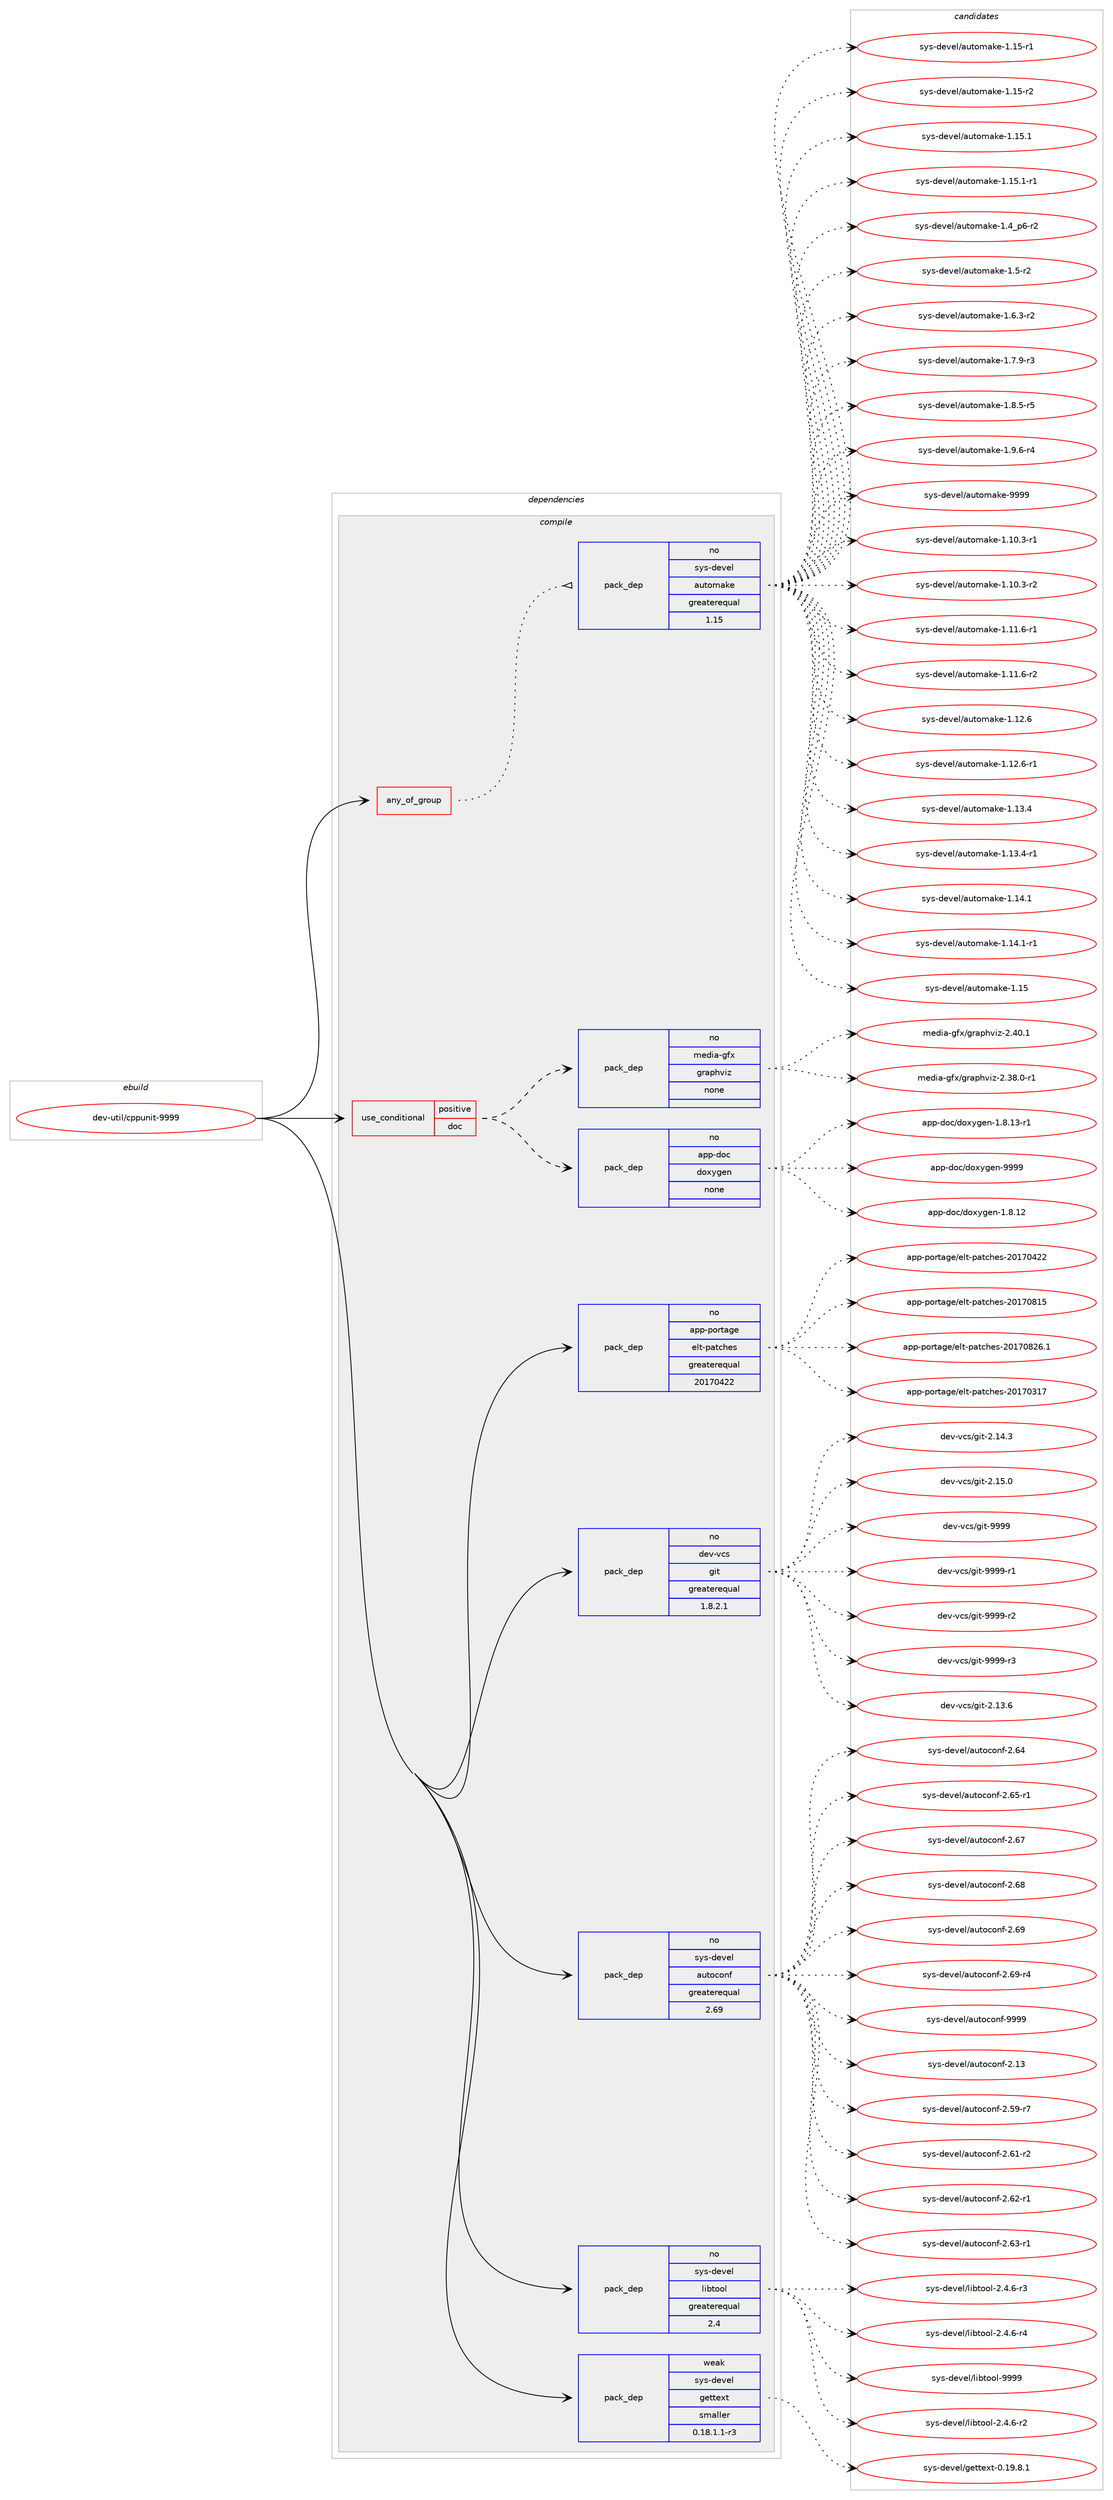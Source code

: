 digraph prolog {

# *************
# Graph options
# *************

newrank=true;
concentrate=true;
compound=true;
graph [rankdir=LR,fontname=Helvetica,fontsize=10,ranksep=1.5];#, ranksep=2.5, nodesep=0.2];
edge  [arrowhead=vee];
node  [fontname=Helvetica,fontsize=10];

# **********
# The ebuild
# **********

subgraph cluster_leftcol {
color=gray;
rank=same;
label=<<i>ebuild</i>>;
id [label="dev-util/cppunit-9999", color=red, width=4, href="../dev-util/cppunit-9999.svg"];
}

# ****************
# The dependencies
# ****************

subgraph cluster_midcol {
color=gray;
label=<<i>dependencies</i>>;
subgraph cluster_compile {
fillcolor="#eeeeee";
style=filled;
label=<<i>compile</i>>;
subgraph any4166 {
dependency283598 [label=<<TABLE BORDER="0" CELLBORDER="1" CELLSPACING="0" CELLPADDING="4"><TR><TD CELLPADDING="10">any_of_group</TD></TR></TABLE>>, shape=none, color=red];subgraph pack201731 {
dependency283599 [label=<<TABLE BORDER="0" CELLBORDER="1" CELLSPACING="0" CELLPADDING="4" WIDTH="220"><TR><TD ROWSPAN="6" CELLPADDING="30">pack_dep</TD></TR><TR><TD WIDTH="110">no</TD></TR><TR><TD>sys-devel</TD></TR><TR><TD>automake</TD></TR><TR><TD>greaterequal</TD></TR><TR><TD>1.15</TD></TR></TABLE>>, shape=none, color=blue];
}
dependency283598:e -> dependency283599:w [weight=20,style="dotted",arrowhead="oinv"];
}
id:e -> dependency283598:w [weight=20,style="solid",arrowhead="vee"];
subgraph cond77653 {
dependency283600 [label=<<TABLE BORDER="0" CELLBORDER="1" CELLSPACING="0" CELLPADDING="4"><TR><TD ROWSPAN="3" CELLPADDING="10">use_conditional</TD></TR><TR><TD>positive</TD></TR><TR><TD>doc</TD></TR></TABLE>>, shape=none, color=red];
subgraph pack201732 {
dependency283601 [label=<<TABLE BORDER="0" CELLBORDER="1" CELLSPACING="0" CELLPADDING="4" WIDTH="220"><TR><TD ROWSPAN="6" CELLPADDING="30">pack_dep</TD></TR><TR><TD WIDTH="110">no</TD></TR><TR><TD>app-doc</TD></TR><TR><TD>doxygen</TD></TR><TR><TD>none</TD></TR><TR><TD></TD></TR></TABLE>>, shape=none, color=blue];
}
dependency283600:e -> dependency283601:w [weight=20,style="dashed",arrowhead="vee"];
subgraph pack201733 {
dependency283602 [label=<<TABLE BORDER="0" CELLBORDER="1" CELLSPACING="0" CELLPADDING="4" WIDTH="220"><TR><TD ROWSPAN="6" CELLPADDING="30">pack_dep</TD></TR><TR><TD WIDTH="110">no</TD></TR><TR><TD>media-gfx</TD></TR><TR><TD>graphviz</TD></TR><TR><TD>none</TD></TR><TR><TD></TD></TR></TABLE>>, shape=none, color=blue];
}
dependency283600:e -> dependency283602:w [weight=20,style="dashed",arrowhead="vee"];
}
id:e -> dependency283600:w [weight=20,style="solid",arrowhead="vee"];
subgraph pack201734 {
dependency283603 [label=<<TABLE BORDER="0" CELLBORDER="1" CELLSPACING="0" CELLPADDING="4" WIDTH="220"><TR><TD ROWSPAN="6" CELLPADDING="30">pack_dep</TD></TR><TR><TD WIDTH="110">no</TD></TR><TR><TD>app-portage</TD></TR><TR><TD>elt-patches</TD></TR><TR><TD>greaterequal</TD></TR><TR><TD>20170422</TD></TR></TABLE>>, shape=none, color=blue];
}
id:e -> dependency283603:w [weight=20,style="solid",arrowhead="vee"];
subgraph pack201735 {
dependency283604 [label=<<TABLE BORDER="0" CELLBORDER="1" CELLSPACING="0" CELLPADDING="4" WIDTH="220"><TR><TD ROWSPAN="6" CELLPADDING="30">pack_dep</TD></TR><TR><TD WIDTH="110">no</TD></TR><TR><TD>dev-vcs</TD></TR><TR><TD>git</TD></TR><TR><TD>greaterequal</TD></TR><TR><TD>1.8.2.1</TD></TR></TABLE>>, shape=none, color=blue];
}
id:e -> dependency283604:w [weight=20,style="solid",arrowhead="vee"];
subgraph pack201736 {
dependency283605 [label=<<TABLE BORDER="0" CELLBORDER="1" CELLSPACING="0" CELLPADDING="4" WIDTH="220"><TR><TD ROWSPAN="6" CELLPADDING="30">pack_dep</TD></TR><TR><TD WIDTH="110">no</TD></TR><TR><TD>sys-devel</TD></TR><TR><TD>autoconf</TD></TR><TR><TD>greaterequal</TD></TR><TR><TD>2.69</TD></TR></TABLE>>, shape=none, color=blue];
}
id:e -> dependency283605:w [weight=20,style="solid",arrowhead="vee"];
subgraph pack201737 {
dependency283606 [label=<<TABLE BORDER="0" CELLBORDER="1" CELLSPACING="0" CELLPADDING="4" WIDTH="220"><TR><TD ROWSPAN="6" CELLPADDING="30">pack_dep</TD></TR><TR><TD WIDTH="110">no</TD></TR><TR><TD>sys-devel</TD></TR><TR><TD>libtool</TD></TR><TR><TD>greaterequal</TD></TR><TR><TD>2.4</TD></TR></TABLE>>, shape=none, color=blue];
}
id:e -> dependency283606:w [weight=20,style="solid",arrowhead="vee"];
subgraph pack201738 {
dependency283607 [label=<<TABLE BORDER="0" CELLBORDER="1" CELLSPACING="0" CELLPADDING="4" WIDTH="220"><TR><TD ROWSPAN="6" CELLPADDING="30">pack_dep</TD></TR><TR><TD WIDTH="110">weak</TD></TR><TR><TD>sys-devel</TD></TR><TR><TD>gettext</TD></TR><TR><TD>smaller</TD></TR><TR><TD>0.18.1.1-r3</TD></TR></TABLE>>, shape=none, color=blue];
}
id:e -> dependency283607:w [weight=20,style="solid",arrowhead="vee"];
}
subgraph cluster_compileandrun {
fillcolor="#eeeeee";
style=filled;
label=<<i>compile and run</i>>;
}
subgraph cluster_run {
fillcolor="#eeeeee";
style=filled;
label=<<i>run</i>>;
}
}

# **************
# The candidates
# **************

subgraph cluster_choices {
rank=same;
color=gray;
label=<<i>candidates</i>>;

subgraph choice201731 {
color=black;
nodesep=1;
choice11512111545100101118101108479711711611110997107101454946494846514511449 [label="sys-devel/automake-1.10.3-r1", color=red, width=4,href="../sys-devel/automake-1.10.3-r1.svg"];
choice11512111545100101118101108479711711611110997107101454946494846514511450 [label="sys-devel/automake-1.10.3-r2", color=red, width=4,href="../sys-devel/automake-1.10.3-r2.svg"];
choice11512111545100101118101108479711711611110997107101454946494946544511449 [label="sys-devel/automake-1.11.6-r1", color=red, width=4,href="../sys-devel/automake-1.11.6-r1.svg"];
choice11512111545100101118101108479711711611110997107101454946494946544511450 [label="sys-devel/automake-1.11.6-r2", color=red, width=4,href="../sys-devel/automake-1.11.6-r2.svg"];
choice1151211154510010111810110847971171161111099710710145494649504654 [label="sys-devel/automake-1.12.6", color=red, width=4,href="../sys-devel/automake-1.12.6.svg"];
choice11512111545100101118101108479711711611110997107101454946495046544511449 [label="sys-devel/automake-1.12.6-r1", color=red, width=4,href="../sys-devel/automake-1.12.6-r1.svg"];
choice1151211154510010111810110847971171161111099710710145494649514652 [label="sys-devel/automake-1.13.4", color=red, width=4,href="../sys-devel/automake-1.13.4.svg"];
choice11512111545100101118101108479711711611110997107101454946495146524511449 [label="sys-devel/automake-1.13.4-r1", color=red, width=4,href="../sys-devel/automake-1.13.4-r1.svg"];
choice1151211154510010111810110847971171161111099710710145494649524649 [label="sys-devel/automake-1.14.1", color=red, width=4,href="../sys-devel/automake-1.14.1.svg"];
choice11512111545100101118101108479711711611110997107101454946495246494511449 [label="sys-devel/automake-1.14.1-r1", color=red, width=4,href="../sys-devel/automake-1.14.1-r1.svg"];
choice115121115451001011181011084797117116111109971071014549464953 [label="sys-devel/automake-1.15", color=red, width=4,href="../sys-devel/automake-1.15.svg"];
choice1151211154510010111810110847971171161111099710710145494649534511449 [label="sys-devel/automake-1.15-r1", color=red, width=4,href="../sys-devel/automake-1.15-r1.svg"];
choice1151211154510010111810110847971171161111099710710145494649534511450 [label="sys-devel/automake-1.15-r2", color=red, width=4,href="../sys-devel/automake-1.15-r2.svg"];
choice1151211154510010111810110847971171161111099710710145494649534649 [label="sys-devel/automake-1.15.1", color=red, width=4,href="../sys-devel/automake-1.15.1.svg"];
choice11512111545100101118101108479711711611110997107101454946495346494511449 [label="sys-devel/automake-1.15.1-r1", color=red, width=4,href="../sys-devel/automake-1.15.1-r1.svg"];
choice115121115451001011181011084797117116111109971071014549465295112544511450 [label="sys-devel/automake-1.4_p6-r2", color=red, width=4,href="../sys-devel/automake-1.4_p6-r2.svg"];
choice11512111545100101118101108479711711611110997107101454946534511450 [label="sys-devel/automake-1.5-r2", color=red, width=4,href="../sys-devel/automake-1.5-r2.svg"];
choice115121115451001011181011084797117116111109971071014549465446514511450 [label="sys-devel/automake-1.6.3-r2", color=red, width=4,href="../sys-devel/automake-1.6.3-r2.svg"];
choice115121115451001011181011084797117116111109971071014549465546574511451 [label="sys-devel/automake-1.7.9-r3", color=red, width=4,href="../sys-devel/automake-1.7.9-r3.svg"];
choice115121115451001011181011084797117116111109971071014549465646534511453 [label="sys-devel/automake-1.8.5-r5", color=red, width=4,href="../sys-devel/automake-1.8.5-r5.svg"];
choice115121115451001011181011084797117116111109971071014549465746544511452 [label="sys-devel/automake-1.9.6-r4", color=red, width=4,href="../sys-devel/automake-1.9.6-r4.svg"];
choice115121115451001011181011084797117116111109971071014557575757 [label="sys-devel/automake-9999", color=red, width=4,href="../sys-devel/automake-9999.svg"];
dependency283599:e -> choice11512111545100101118101108479711711611110997107101454946494846514511449:w [style=dotted,weight="100"];
dependency283599:e -> choice11512111545100101118101108479711711611110997107101454946494846514511450:w [style=dotted,weight="100"];
dependency283599:e -> choice11512111545100101118101108479711711611110997107101454946494946544511449:w [style=dotted,weight="100"];
dependency283599:e -> choice11512111545100101118101108479711711611110997107101454946494946544511450:w [style=dotted,weight="100"];
dependency283599:e -> choice1151211154510010111810110847971171161111099710710145494649504654:w [style=dotted,weight="100"];
dependency283599:e -> choice11512111545100101118101108479711711611110997107101454946495046544511449:w [style=dotted,weight="100"];
dependency283599:e -> choice1151211154510010111810110847971171161111099710710145494649514652:w [style=dotted,weight="100"];
dependency283599:e -> choice11512111545100101118101108479711711611110997107101454946495146524511449:w [style=dotted,weight="100"];
dependency283599:e -> choice1151211154510010111810110847971171161111099710710145494649524649:w [style=dotted,weight="100"];
dependency283599:e -> choice11512111545100101118101108479711711611110997107101454946495246494511449:w [style=dotted,weight="100"];
dependency283599:e -> choice115121115451001011181011084797117116111109971071014549464953:w [style=dotted,weight="100"];
dependency283599:e -> choice1151211154510010111810110847971171161111099710710145494649534511449:w [style=dotted,weight="100"];
dependency283599:e -> choice1151211154510010111810110847971171161111099710710145494649534511450:w [style=dotted,weight="100"];
dependency283599:e -> choice1151211154510010111810110847971171161111099710710145494649534649:w [style=dotted,weight="100"];
dependency283599:e -> choice11512111545100101118101108479711711611110997107101454946495346494511449:w [style=dotted,weight="100"];
dependency283599:e -> choice115121115451001011181011084797117116111109971071014549465295112544511450:w [style=dotted,weight="100"];
dependency283599:e -> choice11512111545100101118101108479711711611110997107101454946534511450:w [style=dotted,weight="100"];
dependency283599:e -> choice115121115451001011181011084797117116111109971071014549465446514511450:w [style=dotted,weight="100"];
dependency283599:e -> choice115121115451001011181011084797117116111109971071014549465546574511451:w [style=dotted,weight="100"];
dependency283599:e -> choice115121115451001011181011084797117116111109971071014549465646534511453:w [style=dotted,weight="100"];
dependency283599:e -> choice115121115451001011181011084797117116111109971071014549465746544511452:w [style=dotted,weight="100"];
dependency283599:e -> choice115121115451001011181011084797117116111109971071014557575757:w [style=dotted,weight="100"];
}
subgraph choice201732 {
color=black;
nodesep=1;
choice9711211245100111994710011112012110310111045494656464950 [label="app-doc/doxygen-1.8.12", color=red, width=4,href="../app-doc/doxygen-1.8.12.svg"];
choice97112112451001119947100111120121103101110454946564649514511449 [label="app-doc/doxygen-1.8.13-r1", color=red, width=4,href="../app-doc/doxygen-1.8.13-r1.svg"];
choice971121124510011199471001111201211031011104557575757 [label="app-doc/doxygen-9999", color=red, width=4,href="../app-doc/doxygen-9999.svg"];
dependency283601:e -> choice9711211245100111994710011112012110310111045494656464950:w [style=dotted,weight="100"];
dependency283601:e -> choice97112112451001119947100111120121103101110454946564649514511449:w [style=dotted,weight="100"];
dependency283601:e -> choice971121124510011199471001111201211031011104557575757:w [style=dotted,weight="100"];
}
subgraph choice201733 {
color=black;
nodesep=1;
choice10910110010597451031021204710311497112104118105122455046515646484511449 [label="media-gfx/graphviz-2.38.0-r1", color=red, width=4,href="../media-gfx/graphviz-2.38.0-r1.svg"];
choice1091011001059745103102120471031149711210411810512245504652484649 [label="media-gfx/graphviz-2.40.1", color=red, width=4,href="../media-gfx/graphviz-2.40.1.svg"];
dependency283602:e -> choice10910110010597451031021204710311497112104118105122455046515646484511449:w [style=dotted,weight="100"];
dependency283602:e -> choice1091011001059745103102120471031149711210411810512245504652484649:w [style=dotted,weight="100"];
}
subgraph choice201734 {
color=black;
nodesep=1;
choice97112112451121111141169710310147101108116451129711699104101115455048495548514955 [label="app-portage/elt-patches-20170317", color=red, width=4,href="../app-portage/elt-patches-20170317.svg"];
choice97112112451121111141169710310147101108116451129711699104101115455048495548525050 [label="app-portage/elt-patches-20170422", color=red, width=4,href="../app-portage/elt-patches-20170422.svg"];
choice97112112451121111141169710310147101108116451129711699104101115455048495548564953 [label="app-portage/elt-patches-20170815", color=red, width=4,href="../app-portage/elt-patches-20170815.svg"];
choice971121124511211111411697103101471011081164511297116991041011154550484955485650544649 [label="app-portage/elt-patches-20170826.1", color=red, width=4,href="../app-portage/elt-patches-20170826.1.svg"];
dependency283603:e -> choice97112112451121111141169710310147101108116451129711699104101115455048495548514955:w [style=dotted,weight="100"];
dependency283603:e -> choice97112112451121111141169710310147101108116451129711699104101115455048495548525050:w [style=dotted,weight="100"];
dependency283603:e -> choice97112112451121111141169710310147101108116451129711699104101115455048495548564953:w [style=dotted,weight="100"];
dependency283603:e -> choice971121124511211111411697103101471011081164511297116991041011154550484955485650544649:w [style=dotted,weight="100"];
}
subgraph choice201735 {
color=black;
nodesep=1;
choice10010111845118991154710310511645504649514654 [label="dev-vcs/git-2.13.6", color=red, width=4,href="../dev-vcs/git-2.13.6.svg"];
choice10010111845118991154710310511645504649524651 [label="dev-vcs/git-2.14.3", color=red, width=4,href="../dev-vcs/git-2.14.3.svg"];
choice10010111845118991154710310511645504649534648 [label="dev-vcs/git-2.15.0", color=red, width=4,href="../dev-vcs/git-2.15.0.svg"];
choice1001011184511899115471031051164557575757 [label="dev-vcs/git-9999", color=red, width=4,href="../dev-vcs/git-9999.svg"];
choice10010111845118991154710310511645575757574511449 [label="dev-vcs/git-9999-r1", color=red, width=4,href="../dev-vcs/git-9999-r1.svg"];
choice10010111845118991154710310511645575757574511450 [label="dev-vcs/git-9999-r2", color=red, width=4,href="../dev-vcs/git-9999-r2.svg"];
choice10010111845118991154710310511645575757574511451 [label="dev-vcs/git-9999-r3", color=red, width=4,href="../dev-vcs/git-9999-r3.svg"];
dependency283604:e -> choice10010111845118991154710310511645504649514654:w [style=dotted,weight="100"];
dependency283604:e -> choice10010111845118991154710310511645504649524651:w [style=dotted,weight="100"];
dependency283604:e -> choice10010111845118991154710310511645504649534648:w [style=dotted,weight="100"];
dependency283604:e -> choice1001011184511899115471031051164557575757:w [style=dotted,weight="100"];
dependency283604:e -> choice10010111845118991154710310511645575757574511449:w [style=dotted,weight="100"];
dependency283604:e -> choice10010111845118991154710310511645575757574511450:w [style=dotted,weight="100"];
dependency283604:e -> choice10010111845118991154710310511645575757574511451:w [style=dotted,weight="100"];
}
subgraph choice201736 {
color=black;
nodesep=1;
choice115121115451001011181011084797117116111991111101024550464951 [label="sys-devel/autoconf-2.13", color=red, width=4,href="../sys-devel/autoconf-2.13.svg"];
choice1151211154510010111810110847971171161119911111010245504653574511455 [label="sys-devel/autoconf-2.59-r7", color=red, width=4,href="../sys-devel/autoconf-2.59-r7.svg"];
choice1151211154510010111810110847971171161119911111010245504654494511450 [label="sys-devel/autoconf-2.61-r2", color=red, width=4,href="../sys-devel/autoconf-2.61-r2.svg"];
choice1151211154510010111810110847971171161119911111010245504654504511449 [label="sys-devel/autoconf-2.62-r1", color=red, width=4,href="../sys-devel/autoconf-2.62-r1.svg"];
choice1151211154510010111810110847971171161119911111010245504654514511449 [label="sys-devel/autoconf-2.63-r1", color=red, width=4,href="../sys-devel/autoconf-2.63-r1.svg"];
choice115121115451001011181011084797117116111991111101024550465452 [label="sys-devel/autoconf-2.64", color=red, width=4,href="../sys-devel/autoconf-2.64.svg"];
choice1151211154510010111810110847971171161119911111010245504654534511449 [label="sys-devel/autoconf-2.65-r1", color=red, width=4,href="../sys-devel/autoconf-2.65-r1.svg"];
choice115121115451001011181011084797117116111991111101024550465455 [label="sys-devel/autoconf-2.67", color=red, width=4,href="../sys-devel/autoconf-2.67.svg"];
choice115121115451001011181011084797117116111991111101024550465456 [label="sys-devel/autoconf-2.68", color=red, width=4,href="../sys-devel/autoconf-2.68.svg"];
choice115121115451001011181011084797117116111991111101024550465457 [label="sys-devel/autoconf-2.69", color=red, width=4,href="../sys-devel/autoconf-2.69.svg"];
choice1151211154510010111810110847971171161119911111010245504654574511452 [label="sys-devel/autoconf-2.69-r4", color=red, width=4,href="../sys-devel/autoconf-2.69-r4.svg"];
choice115121115451001011181011084797117116111991111101024557575757 [label="sys-devel/autoconf-9999", color=red, width=4,href="../sys-devel/autoconf-9999.svg"];
dependency283605:e -> choice115121115451001011181011084797117116111991111101024550464951:w [style=dotted,weight="100"];
dependency283605:e -> choice1151211154510010111810110847971171161119911111010245504653574511455:w [style=dotted,weight="100"];
dependency283605:e -> choice1151211154510010111810110847971171161119911111010245504654494511450:w [style=dotted,weight="100"];
dependency283605:e -> choice1151211154510010111810110847971171161119911111010245504654504511449:w [style=dotted,weight="100"];
dependency283605:e -> choice1151211154510010111810110847971171161119911111010245504654514511449:w [style=dotted,weight="100"];
dependency283605:e -> choice115121115451001011181011084797117116111991111101024550465452:w [style=dotted,weight="100"];
dependency283605:e -> choice1151211154510010111810110847971171161119911111010245504654534511449:w [style=dotted,weight="100"];
dependency283605:e -> choice115121115451001011181011084797117116111991111101024550465455:w [style=dotted,weight="100"];
dependency283605:e -> choice115121115451001011181011084797117116111991111101024550465456:w [style=dotted,weight="100"];
dependency283605:e -> choice115121115451001011181011084797117116111991111101024550465457:w [style=dotted,weight="100"];
dependency283605:e -> choice1151211154510010111810110847971171161119911111010245504654574511452:w [style=dotted,weight="100"];
dependency283605:e -> choice115121115451001011181011084797117116111991111101024557575757:w [style=dotted,weight="100"];
}
subgraph choice201737 {
color=black;
nodesep=1;
choice1151211154510010111810110847108105981161111111084550465246544511450 [label="sys-devel/libtool-2.4.6-r2", color=red, width=4,href="../sys-devel/libtool-2.4.6-r2.svg"];
choice1151211154510010111810110847108105981161111111084550465246544511451 [label="sys-devel/libtool-2.4.6-r3", color=red, width=4,href="../sys-devel/libtool-2.4.6-r3.svg"];
choice1151211154510010111810110847108105981161111111084550465246544511452 [label="sys-devel/libtool-2.4.6-r4", color=red, width=4,href="../sys-devel/libtool-2.4.6-r4.svg"];
choice1151211154510010111810110847108105981161111111084557575757 [label="sys-devel/libtool-9999", color=red, width=4,href="../sys-devel/libtool-9999.svg"];
dependency283606:e -> choice1151211154510010111810110847108105981161111111084550465246544511450:w [style=dotted,weight="100"];
dependency283606:e -> choice1151211154510010111810110847108105981161111111084550465246544511451:w [style=dotted,weight="100"];
dependency283606:e -> choice1151211154510010111810110847108105981161111111084550465246544511452:w [style=dotted,weight="100"];
dependency283606:e -> choice1151211154510010111810110847108105981161111111084557575757:w [style=dotted,weight="100"];
}
subgraph choice201738 {
color=black;
nodesep=1;
choice1151211154510010111810110847103101116116101120116454846495746564649 [label="sys-devel/gettext-0.19.8.1", color=red, width=4,href="../sys-devel/gettext-0.19.8.1.svg"];
dependency283607:e -> choice1151211154510010111810110847103101116116101120116454846495746564649:w [style=dotted,weight="100"];
}
}

}
